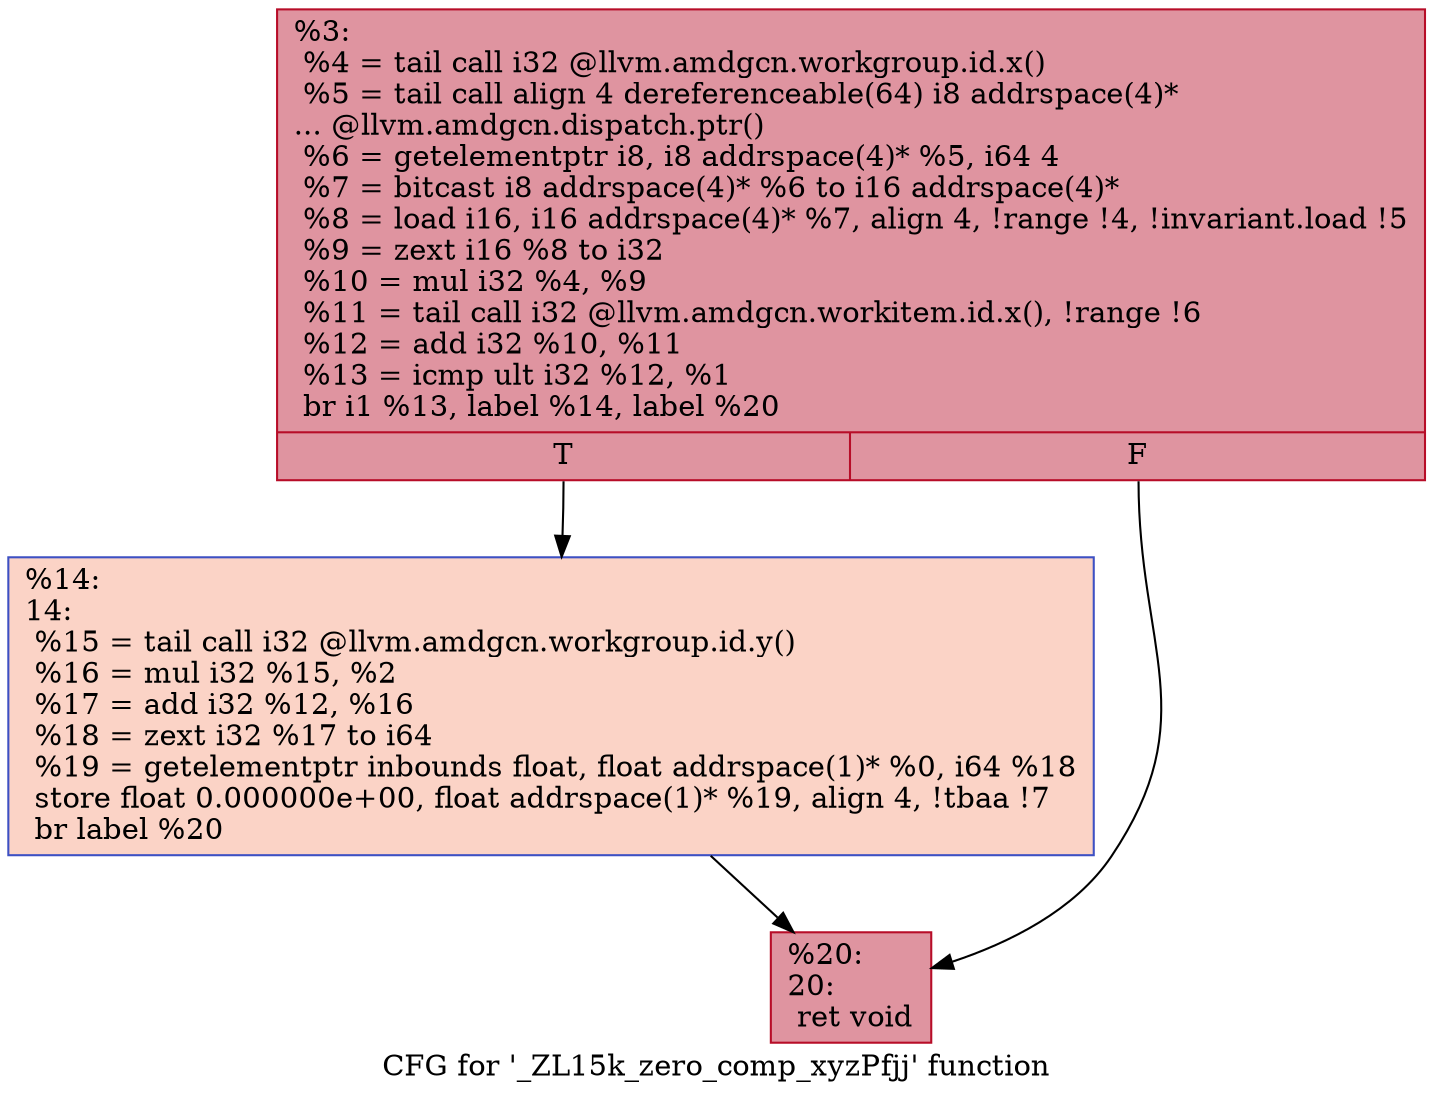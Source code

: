 digraph "CFG for '_ZL15k_zero_comp_xyzPfjj' function" {
	label="CFG for '_ZL15k_zero_comp_xyzPfjj' function";

	Node0x61c61b0 [shape=record,color="#b70d28ff", style=filled, fillcolor="#b70d2870",label="{%3:\l  %4 = tail call i32 @llvm.amdgcn.workgroup.id.x()\l  %5 = tail call align 4 dereferenceable(64) i8 addrspace(4)*\l... @llvm.amdgcn.dispatch.ptr()\l  %6 = getelementptr i8, i8 addrspace(4)* %5, i64 4\l  %7 = bitcast i8 addrspace(4)* %6 to i16 addrspace(4)*\l  %8 = load i16, i16 addrspace(4)* %7, align 4, !range !4, !invariant.load !5\l  %9 = zext i16 %8 to i32\l  %10 = mul i32 %4, %9\l  %11 = tail call i32 @llvm.amdgcn.workitem.id.x(), !range !6\l  %12 = add i32 %10, %11\l  %13 = icmp ult i32 %12, %1\l  br i1 %13, label %14, label %20\l|{<s0>T|<s1>F}}"];
	Node0x61c61b0:s0 -> Node0x61c8050;
	Node0x61c61b0:s1 -> Node0x61c80e0;
	Node0x61c8050 [shape=record,color="#3d50c3ff", style=filled, fillcolor="#f59c7d70",label="{%14:\l14:                                               \l  %15 = tail call i32 @llvm.amdgcn.workgroup.id.y()\l  %16 = mul i32 %15, %2\l  %17 = add i32 %12, %16\l  %18 = zext i32 %17 to i64\l  %19 = getelementptr inbounds float, float addrspace(1)* %0, i64 %18\l  store float 0.000000e+00, float addrspace(1)* %19, align 4, !tbaa !7\l  br label %20\l}"];
	Node0x61c8050 -> Node0x61c80e0;
	Node0x61c80e0 [shape=record,color="#b70d28ff", style=filled, fillcolor="#b70d2870",label="{%20:\l20:                                               \l  ret void\l}"];
}
